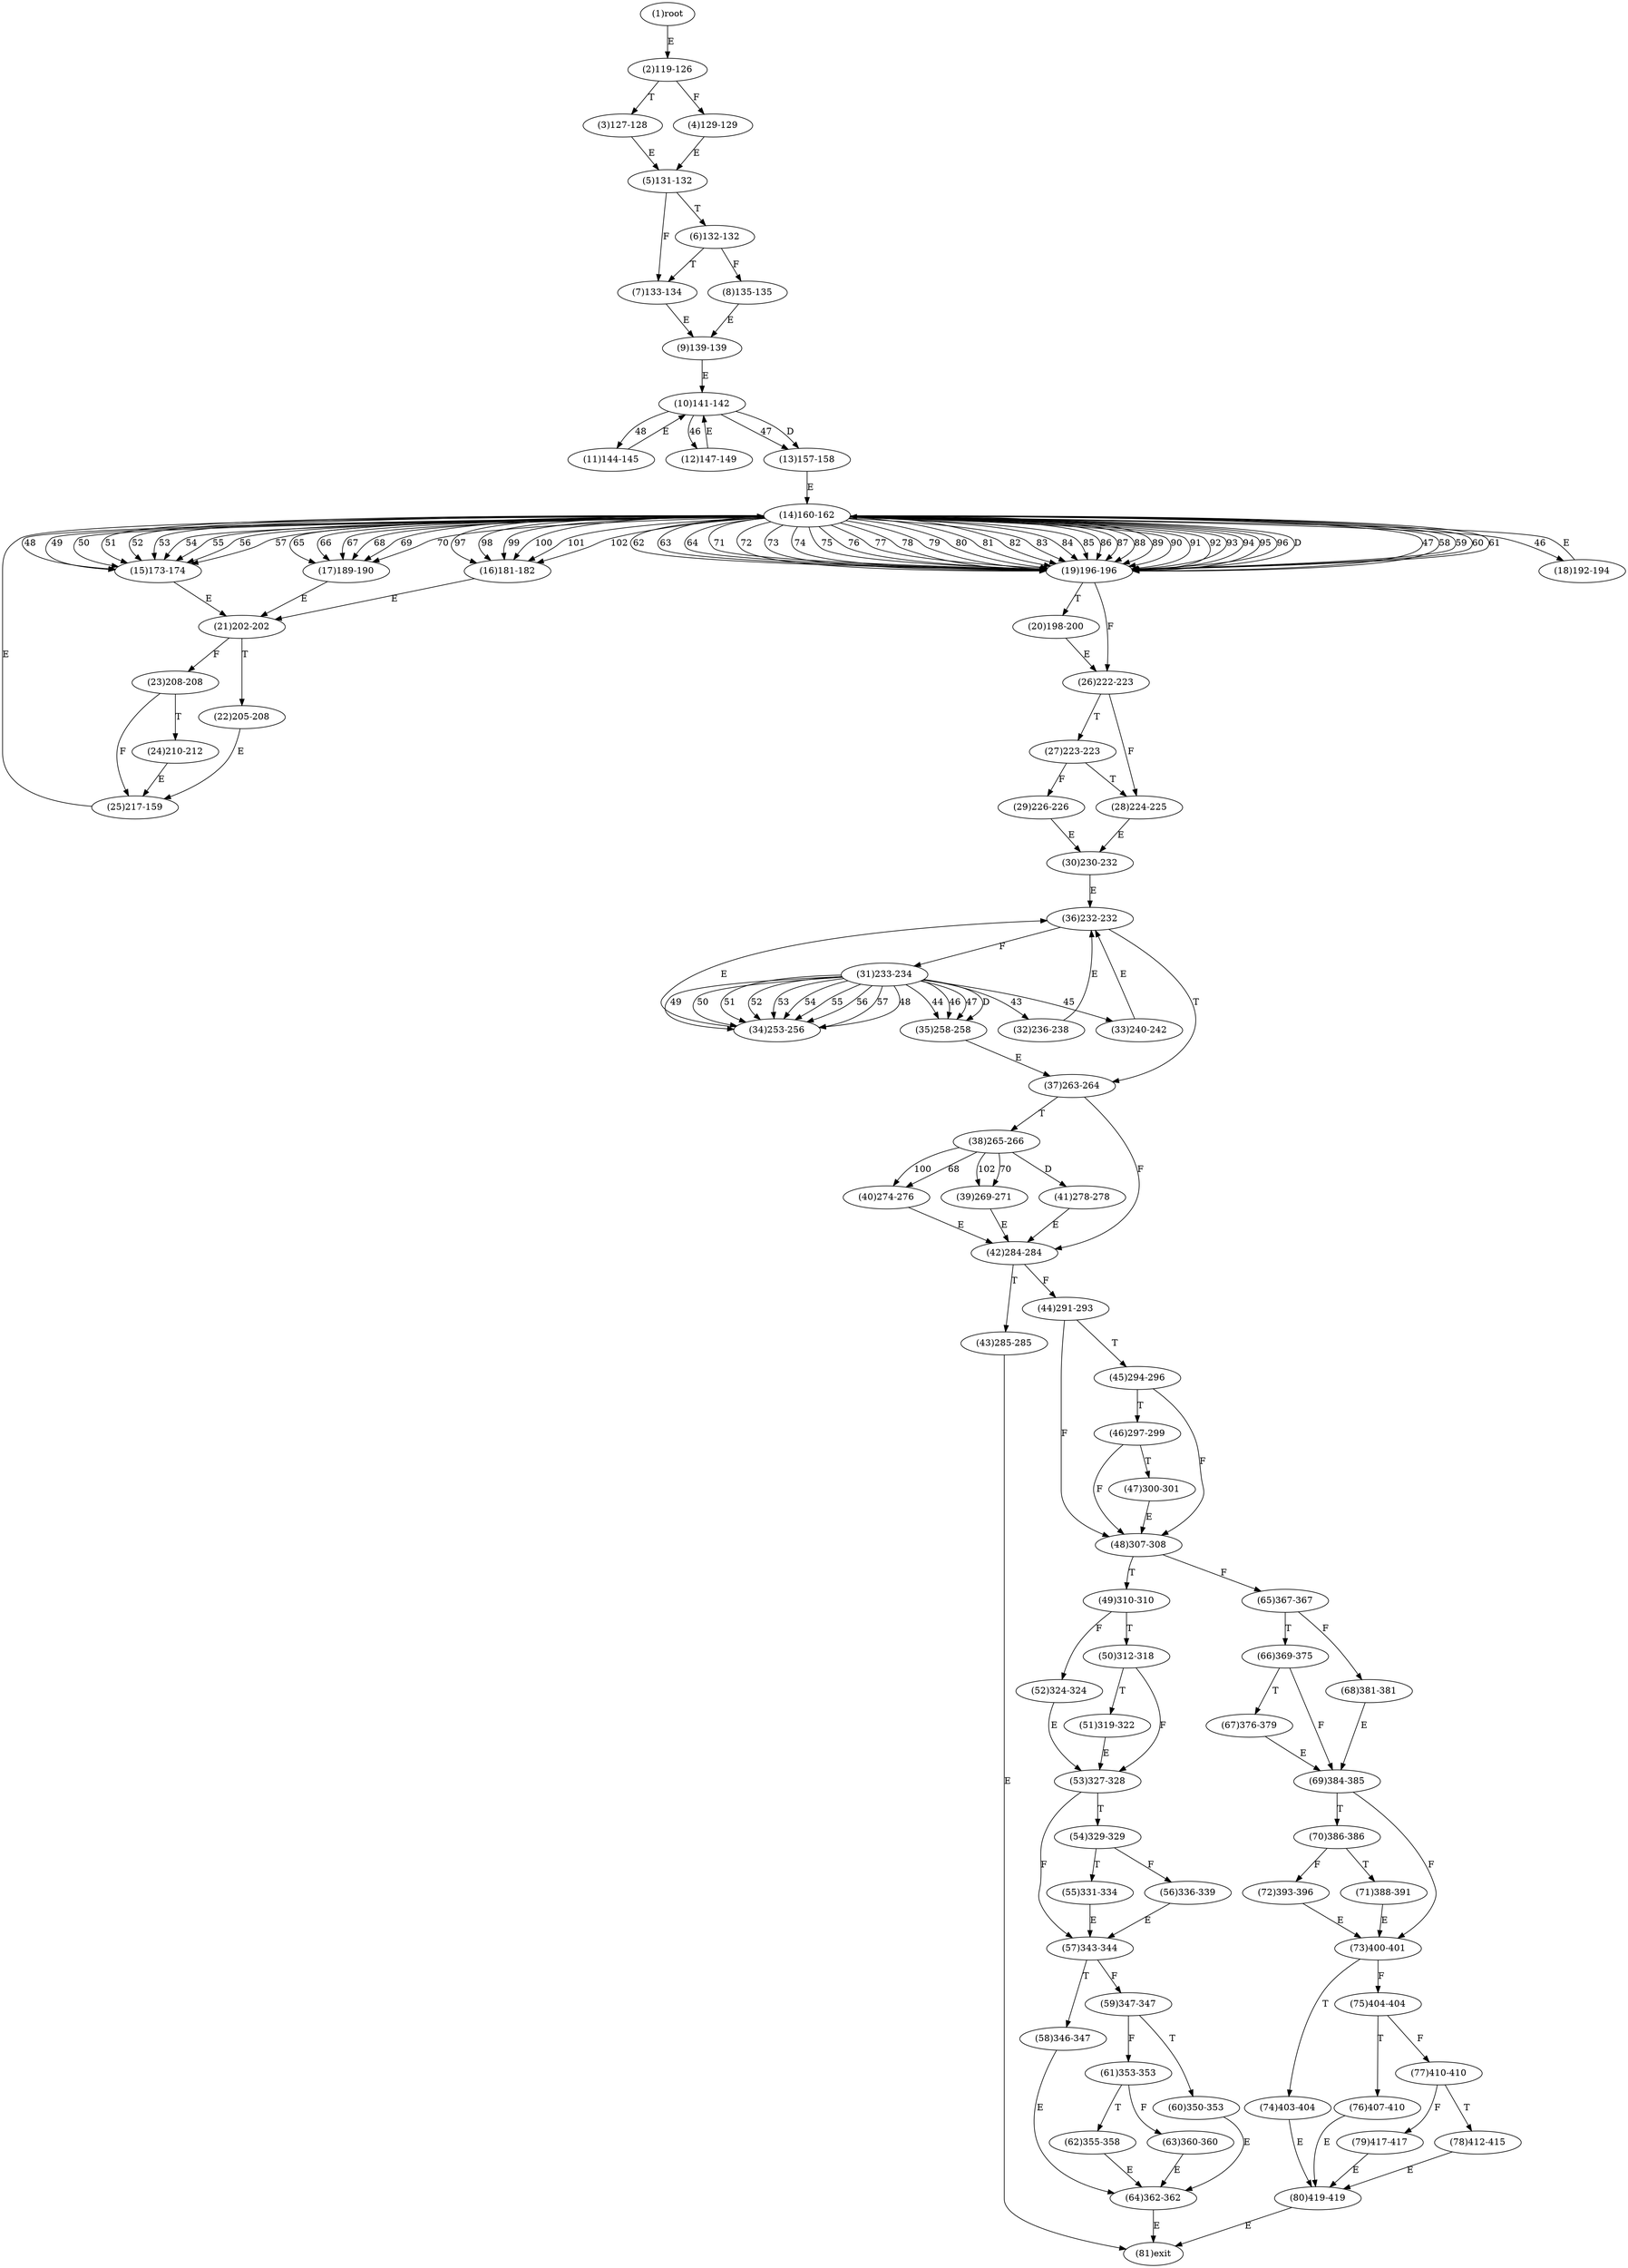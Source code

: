 digraph "" { 
1[ label="(1)root"];
2[ label="(2)119-126"];
3[ label="(3)127-128"];
4[ label="(4)129-129"];
5[ label="(5)131-132"];
6[ label="(6)132-132"];
7[ label="(7)133-134"];
8[ label="(8)135-135"];
9[ label="(9)139-139"];
10[ label="(10)141-142"];
11[ label="(11)144-145"];
12[ label="(12)147-149"];
13[ label="(13)157-158"];
14[ label="(14)160-162"];
15[ label="(15)173-174"];
17[ label="(17)189-190"];
16[ label="(16)181-182"];
19[ label="(19)196-196"];
18[ label="(18)192-194"];
21[ label="(21)202-202"];
20[ label="(20)198-200"];
23[ label="(23)208-208"];
22[ label="(22)205-208"];
25[ label="(25)217-159"];
24[ label="(24)210-212"];
27[ label="(27)223-223"];
26[ label="(26)222-223"];
29[ label="(29)226-226"];
28[ label="(28)224-225"];
31[ label="(31)233-234"];
30[ label="(30)230-232"];
34[ label="(34)253-256"];
35[ label="(35)258-258"];
32[ label="(32)236-238"];
33[ label="(33)240-242"];
38[ label="(38)265-266"];
39[ label="(39)269-271"];
36[ label="(36)232-232"];
37[ label="(37)263-264"];
42[ label="(42)284-284"];
43[ label="(43)285-285"];
40[ label="(40)274-276"];
41[ label="(41)278-278"];
46[ label="(46)297-299"];
47[ label="(47)300-301"];
44[ label="(44)291-293"];
45[ label="(45)294-296"];
51[ label="(51)319-322"];
50[ label="(50)312-318"];
49[ label="(49)310-310"];
48[ label="(48)307-308"];
55[ label="(55)331-334"];
54[ label="(54)329-329"];
53[ label="(53)327-328"];
52[ label="(52)324-324"];
59[ label="(59)347-347"];
58[ label="(58)346-347"];
57[ label="(57)343-344"];
56[ label="(56)336-339"];
63[ label="(63)360-360"];
62[ label="(62)355-358"];
61[ label="(61)353-353"];
60[ label="(60)350-353"];
68[ label="(68)381-381"];
69[ label="(69)384-385"];
70[ label="(70)386-386"];
71[ label="(71)388-391"];
64[ label="(64)362-362"];
65[ label="(65)367-367"];
66[ label="(66)369-375"];
67[ label="(67)376-379"];
76[ label="(76)407-410"];
77[ label="(77)410-410"];
78[ label="(78)412-415"];
79[ label="(79)417-417"];
72[ label="(72)393-396"];
73[ label="(73)400-401"];
74[ label="(74)403-404"];
75[ label="(75)404-404"];
81[ label="(81)exit"];
80[ label="(80)419-419"];
1->2[ label="E"];
2->4[ label="F"];
2->3[ label="T"];
3->5[ label="E"];
4->5[ label="E"];
5->7[ label="F"];
5->6[ label="T"];
6->8[ label="F"];
6->7[ label="T"];
7->9[ label="E"];
8->9[ label="E"];
9->10[ label="E"];
10->12[ label="46"];
10->13[ label="47"];
10->11[ label="48"];
10->13[ label="D"];
11->10[ label="E"];
12->10[ label="E"];
13->14[ label="E"];
14->18[ label="46"];
14->19[ label="47"];
14->15[ label="48"];
14->15[ label="49"];
14->15[ label="50"];
14->15[ label="51"];
14->15[ label="52"];
14->15[ label="53"];
14->15[ label="54"];
14->15[ label="55"];
14->15[ label="56"];
14->15[ label="57"];
14->19[ label="58"];
14->19[ label="59"];
14->19[ label="60"];
14->19[ label="61"];
14->19[ label="62"];
14->19[ label="63"];
14->19[ label="64"];
14->17[ label="65"];
14->17[ label="66"];
14->17[ label="67"];
14->17[ label="68"];
14->17[ label="69"];
14->17[ label="70"];
14->19[ label="71"];
14->19[ label="72"];
14->19[ label="73"];
14->19[ label="74"];
14->19[ label="75"];
14->19[ label="76"];
14->19[ label="77"];
14->19[ label="78"];
14->19[ label="79"];
14->19[ label="80"];
14->19[ label="81"];
14->19[ label="82"];
14->19[ label="83"];
14->19[ label="84"];
14->19[ label="85"];
14->19[ label="86"];
14->19[ label="87"];
14->19[ label="88"];
14->19[ label="89"];
14->19[ label="90"];
14->19[ label="91"];
14->19[ label="92"];
14->19[ label="93"];
14->19[ label="94"];
14->19[ label="95"];
14->19[ label="96"];
14->16[ label="97"];
14->16[ label="98"];
14->16[ label="99"];
14->16[ label="100"];
14->16[ label="101"];
14->16[ label="102"];
14->19[ label="D"];
15->21[ label="E"];
16->21[ label="E"];
17->21[ label="E"];
18->14[ label="E"];
19->26[ label="F"];
19->20[ label="T"];
20->26[ label="E"];
21->23[ label="F"];
21->22[ label="T"];
22->25[ label="E"];
23->25[ label="F"];
23->24[ label="T"];
24->25[ label="E"];
25->14[ label="E"];
26->28[ label="F"];
26->27[ label="T"];
27->29[ label="F"];
27->28[ label="T"];
28->30[ label="E"];
29->30[ label="E"];
30->36[ label="E"];
31->32[ label="43"];
31->35[ label="44"];
31->33[ label="45"];
31->35[ label="46"];
31->35[ label="47"];
31->34[ label="48"];
31->34[ label="49"];
31->34[ label="50"];
31->34[ label="51"];
31->34[ label="52"];
31->34[ label="53"];
31->34[ label="54"];
31->34[ label="55"];
31->34[ label="56"];
31->34[ label="57"];
31->35[ label="D"];
32->36[ label="E"];
33->36[ label="E"];
34->36[ label="E"];
35->37[ label="E"];
36->31[ label="F"];
36->37[ label="T"];
37->42[ label="F"];
37->38[ label="T"];
38->40[ label="68"];
38->39[ label="70"];
38->40[ label="100"];
38->39[ label="102"];
38->41[ label="D"];
39->42[ label="E"];
40->42[ label="E"];
41->42[ label="E"];
42->44[ label="F"];
42->43[ label="T"];
43->81[ label="E"];
44->48[ label="F"];
44->45[ label="T"];
45->48[ label="F"];
45->46[ label="T"];
46->48[ label="F"];
46->47[ label="T"];
47->48[ label="E"];
48->65[ label="F"];
48->49[ label="T"];
49->52[ label="F"];
49->50[ label="T"];
50->53[ label="F"];
50->51[ label="T"];
51->53[ label="E"];
52->53[ label="E"];
53->57[ label="F"];
53->54[ label="T"];
54->56[ label="F"];
54->55[ label="T"];
55->57[ label="E"];
56->57[ label="E"];
57->59[ label="F"];
57->58[ label="T"];
58->64[ label="E"];
59->61[ label="F"];
59->60[ label="T"];
60->64[ label="E"];
61->63[ label="F"];
61->62[ label="T"];
62->64[ label="E"];
63->64[ label="E"];
64->81[ label="E"];
65->68[ label="F"];
65->66[ label="T"];
66->69[ label="F"];
66->67[ label="T"];
67->69[ label="E"];
68->69[ label="E"];
69->73[ label="F"];
69->70[ label="T"];
70->72[ label="F"];
70->71[ label="T"];
71->73[ label="E"];
72->73[ label="E"];
73->75[ label="F"];
73->74[ label="T"];
74->80[ label="E"];
75->77[ label="F"];
75->76[ label="T"];
76->80[ label="E"];
77->79[ label="F"];
77->78[ label="T"];
78->80[ label="E"];
79->80[ label="E"];
80->81[ label="E"];
}